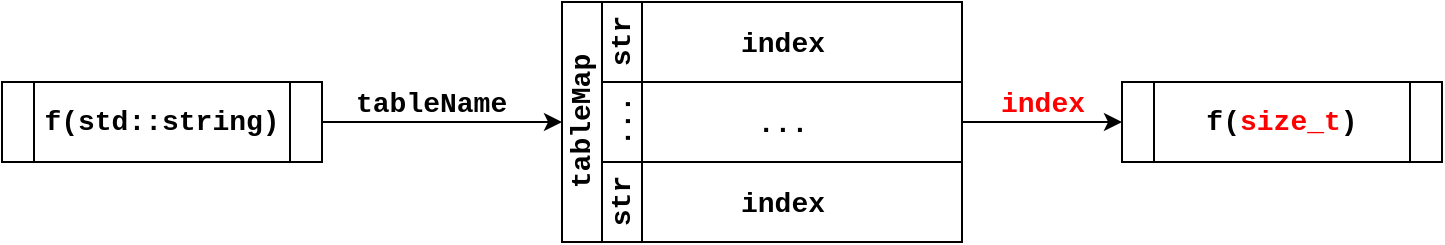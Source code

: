 <mxfile version="12.2.4" pages="1"><diagram id="XZWIdKq2vXHFT5Yp2YsI" name="Page-1"><mxGraphModel dx="1635" dy="552" grid="1" gridSize="10" guides="1" tooltips="1" connect="1" arrows="1" fold="1" page="1" pageScale="1" pageWidth="827" pageHeight="1169" math="0" shadow="0"><root><mxCell id="0"/><mxCell id="1" parent="0"/><mxCell id="4" value="&lt;b style=&quot;font-family: &amp;#34;courier new&amp;#34; ; white-space: normal ; font-size: 14px&quot;&gt;f(std::string)&lt;/b&gt;" style="shape=process;whiteSpace=wrap;html=1;backgroundOutline=1;" parent="1" vertex="1"><mxGeometry x="-40" y="320" width="160" height="40" as="geometry"/></mxCell><mxCell id="5" value="&lt;b style=&quot;font-family: &amp;#34;courier new&amp;#34; ; white-space: normal ; font-size: 14px&quot;&gt;f(&lt;font color=&quot;#ff0000&quot;&gt;size_t&lt;/font&gt;)&lt;/b&gt;" style="shape=process;whiteSpace=wrap;html=1;backgroundOutline=1;" parent="1" vertex="1"><mxGeometry x="520" y="320" width="160" height="40" as="geometry"/></mxCell><mxCell id="7" value="&lt;font face=&quot;Courier New&quot; style=&quot;font-size: 14px&quot;&gt;tableMap&lt;/font&gt;" style="swimlane;html=1;childLayout=stackLayout;resizeParent=1;resizeParentMax=0;horizontal=0;startSize=20;horizontalStack=0;" parent="1" vertex="1"><mxGeometry x="240" y="280" width="200" height="120" as="geometry"/></mxCell><mxCell id="8" value="&lt;font style=&quot;font-size: 14px&quot; face=&quot;Courier New&quot;&gt;str&lt;/font&gt;" style="swimlane;html=1;startSize=20;horizontal=0;" parent="7" vertex="1"><mxGeometry x="20" width="180" height="40" as="geometry"/></mxCell><mxCell id="12" value="&lt;font style=&quot;font-size: 14px&quot; face=&quot;Courier New&quot;&gt;&lt;b&gt;index&lt;/b&gt;&lt;/font&gt;" style="text;html=1;resizable=0;points=[];autosize=1;align=center;verticalAlign=top;spacingTop=-4;" parent="8" vertex="1"><mxGeometry x="60" y="10" width="60" height="20" as="geometry"/></mxCell><mxCell id="9" value="&lt;font face=&quot;Courier New&quot; style=&quot;font-size: 14px&quot;&gt;...&lt;/font&gt;" style="swimlane;html=1;startSize=20;horizontal=0;" parent="7" vertex="1"><mxGeometry x="20" y="40" width="180" height="40" as="geometry"/></mxCell><mxCell id="13" value="&lt;font style=&quot;font-size: 14px&quot; face=&quot;Courier New&quot;&gt;&lt;b&gt;...&lt;/b&gt;&lt;/font&gt;" style="text;html=1;resizable=0;points=[];autosize=1;align=center;verticalAlign=top;spacingTop=-4;" parent="9" vertex="1"><mxGeometry x="70" y="10" width="40" height="20" as="geometry"/></mxCell><mxCell id="10" value="&lt;font style=&quot;font-size: 14px&quot; face=&quot;Courier New&quot;&gt;str&lt;br&gt;&lt;/font&gt;" style="swimlane;html=1;startSize=20;horizontal=0;" parent="7" vertex="1"><mxGeometry x="20" y="80" width="180" height="40" as="geometry"/></mxCell><mxCell id="14" value="&lt;font style=&quot;font-size: 14px&quot; face=&quot;Courier New&quot;&gt;&lt;b&gt;index&lt;/b&gt;&lt;/font&gt;" style="text;html=1;resizable=0;points=[];autosize=1;align=center;verticalAlign=top;spacingTop=-4;" parent="10" vertex="1"><mxGeometry x="60" y="10" width="60" height="20" as="geometry"/></mxCell><mxCell id="15" value="" style="endArrow=classic;html=1;exitX=1;exitY=0.5;exitDx=0;exitDy=0;entryX=0;entryY=0.5;entryDx=0;entryDy=0;" parent="1" source="4" target="7" edge="1"><mxGeometry width="50" height="50" relative="1" as="geometry"><mxPoint x="10" y="470" as="sourcePoint"/><mxPoint x="60" y="420" as="targetPoint"/></mxGeometry></mxCell><mxCell id="16" value="&lt;font style=&quot;font-size: 14px&quot; face=&quot;Courier New&quot;&gt;&lt;b&gt;tableName&lt;/b&gt;&lt;/font&gt;" style="text;html=1;resizable=0;points=[];autosize=1;align=left;verticalAlign=top;spacingTop=-4;" parent="1" vertex="1"><mxGeometry x="135" y="320" width="90" height="20" as="geometry"/></mxCell><mxCell id="17" value="" style="endArrow=classic;html=1;exitX=1;exitY=0.5;exitDx=0;exitDy=0;entryX=0;entryY=0.5;entryDx=0;entryDy=0;" parent="1" source="9" target="5" edge="1"><mxGeometry width="50" height="50" relative="1" as="geometry"><mxPoint x="20" y="470" as="sourcePoint"/><mxPoint x="70" y="420" as="targetPoint"/></mxGeometry></mxCell><mxCell id="18" value="&lt;font style=&quot;font-size: 14px&quot; face=&quot;Courier New&quot; color=&quot;#ff0000&quot;&gt;&lt;b&gt;index&lt;/b&gt;&lt;/font&gt;" style="text;html=1;resizable=0;points=[];autosize=1;align=center;verticalAlign=top;spacingTop=-4;" parent="1" vertex="1"><mxGeometry x="450" y="320" width="60" height="20" as="geometry"/></mxCell></root></mxGraphModel></diagram></mxfile>